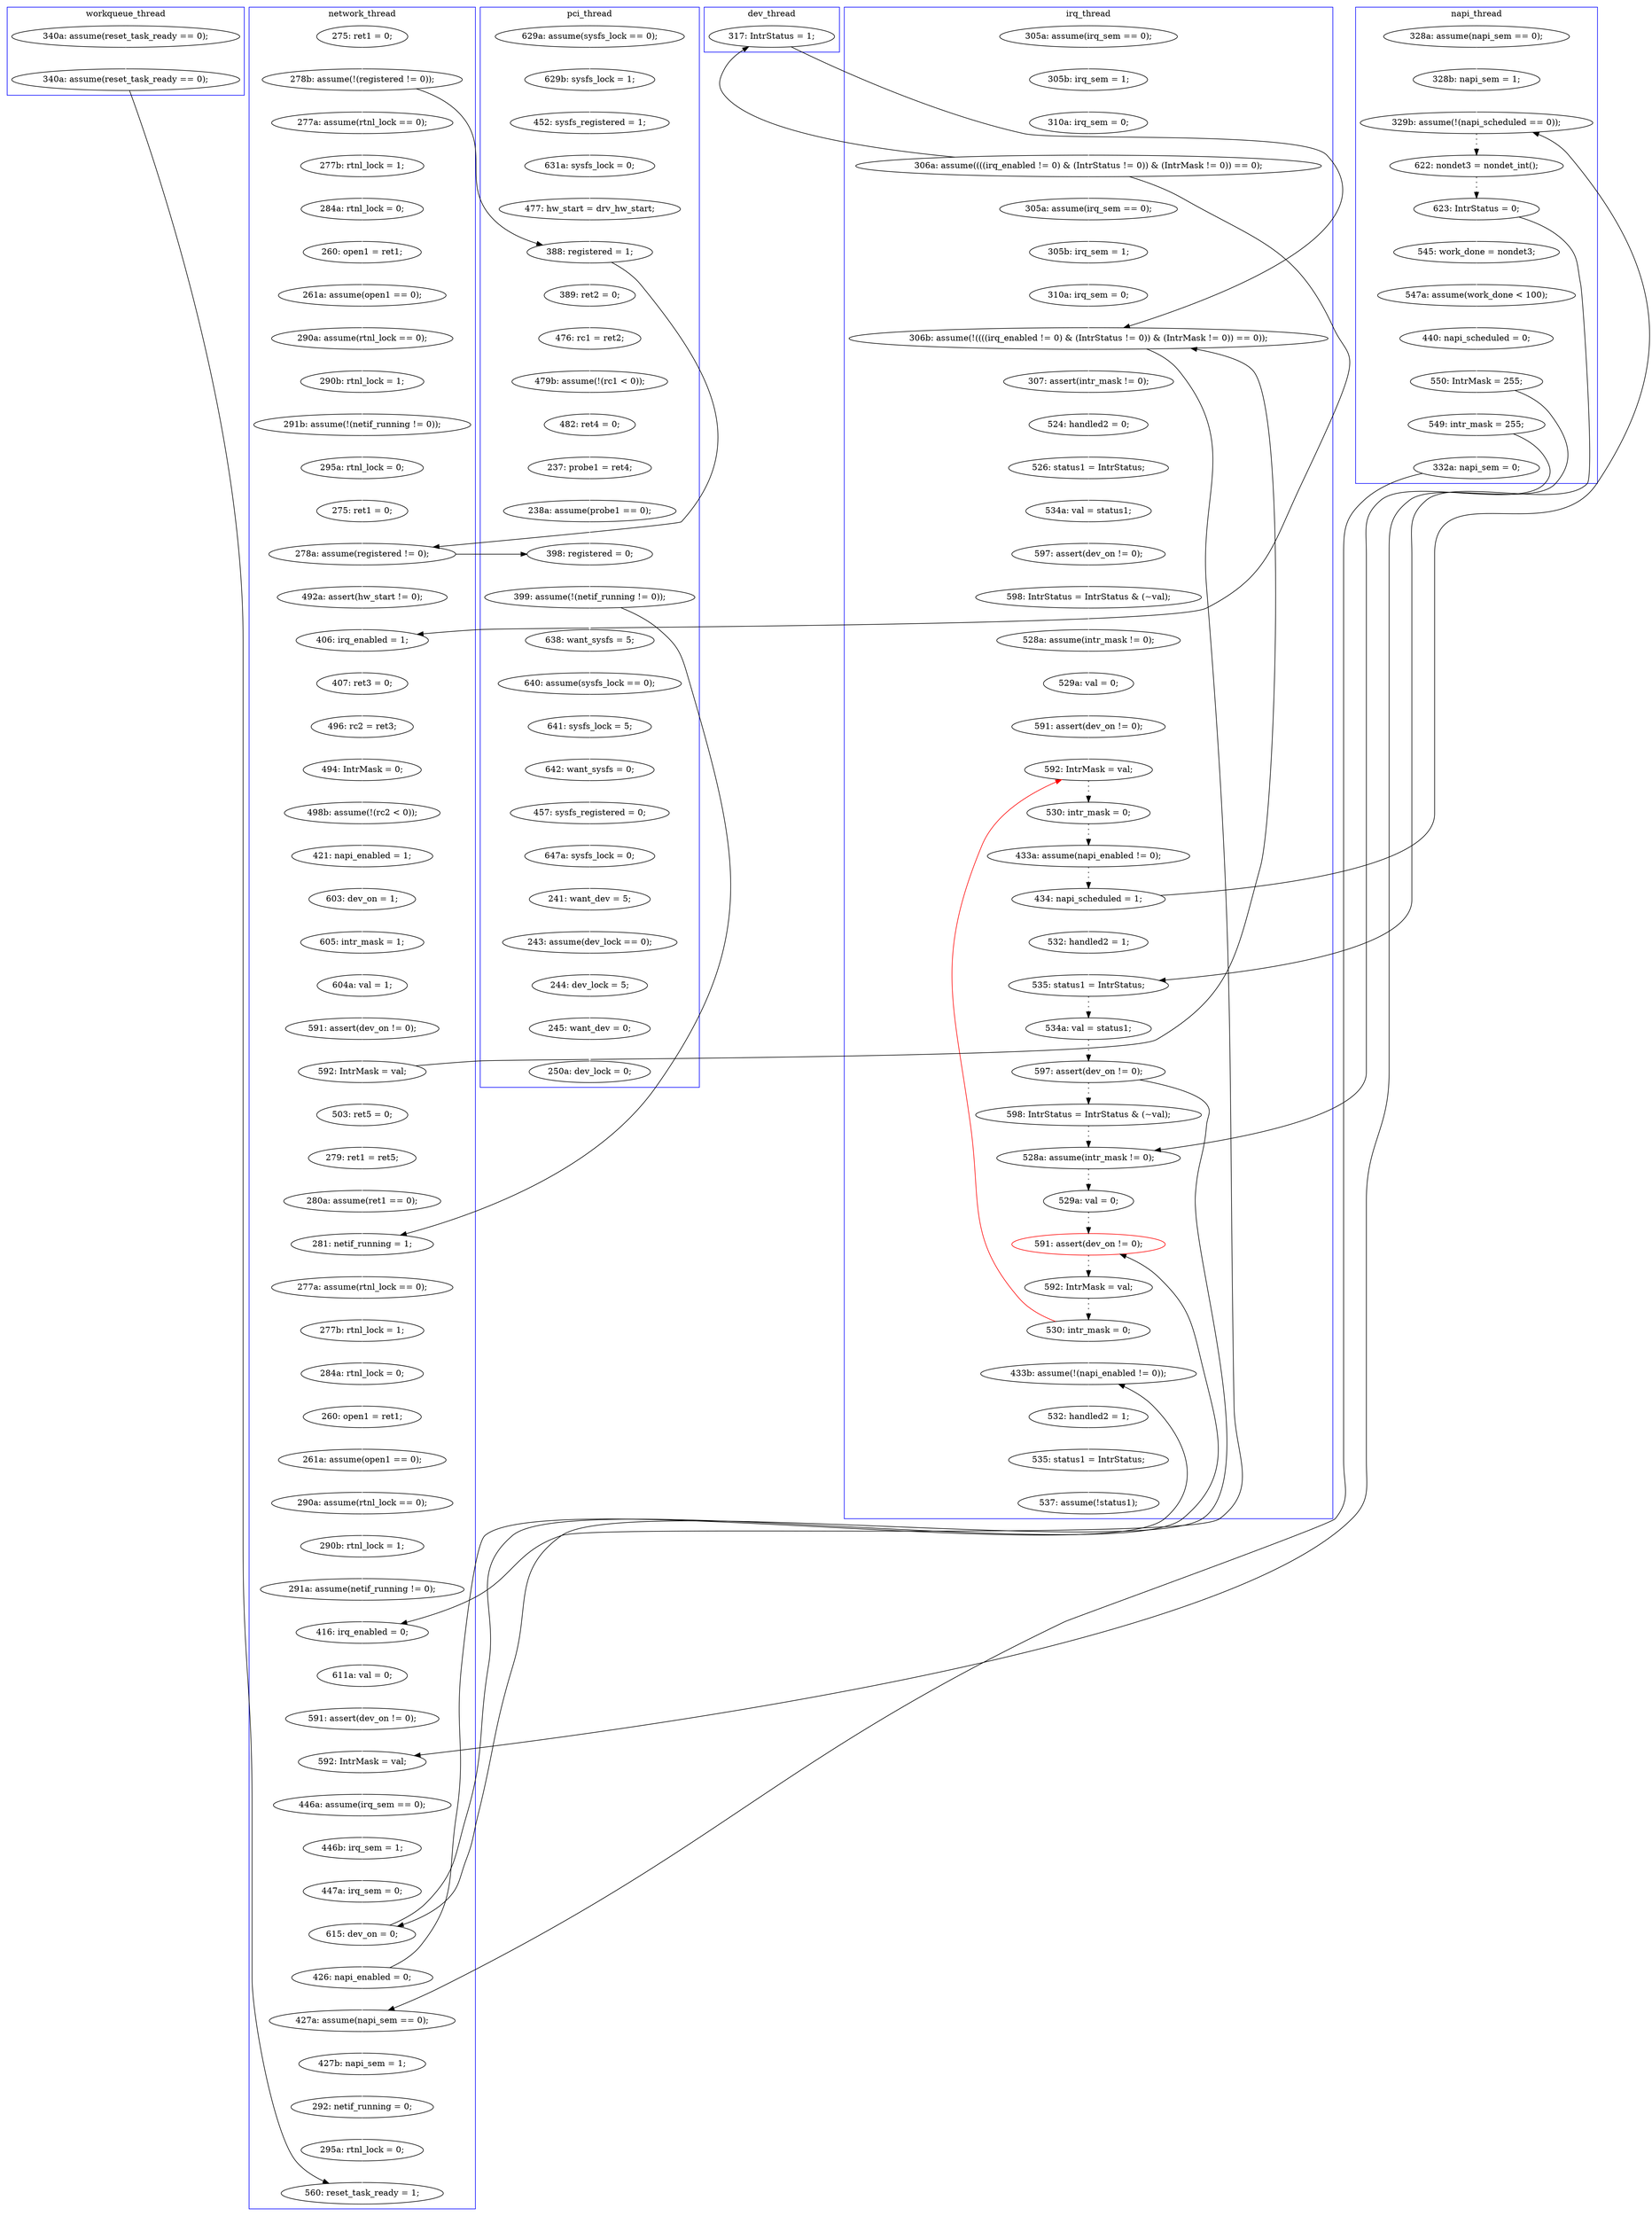 digraph Counterexample {
	191 -> 195 [color = black, style = dotted]
	155 -> 165 [color = white, style = solid]
	300 -> 311 [color = white, style = solid]
	29 -> 85 [color = black, style = solid, constraint = false]
	205 -> 206 [color = white, style = solid]
	85 -> 99 [color = black, style = solid, constraint = false]
	87 -> 97 [color = white, style = solid]
	305 -> 310 [color = white, style = solid]
	167 -> 168 [color = white, style = solid]
	119 -> 132 [color = white, style = solid]
	154 -> 155 [color = white, style = solid]
	247 -> 248 [color = white, style = solid]
	263 -> 264 [color = white, style = solid]
	133 -> 134 [color = white, style = solid]
	230 -> 233 [color = black, style = dotted]
	205 -> 225 [color = black, style = solid, constraint = false]
	128 -> 131 [color = white, style = solid]
	167 -> 243 [color = black, style = solid, constraint = false]
	36 -> 154 [color = white, style = solid]
	269 -> 271 [color = white, style = solid]
	152 -> 153 [color = black, style = solid, constraint = false]
	164 -> 235 [color = white, style = solid]
	188 -> 189 [color = white, style = solid]
	27 -> 29 [color = white, style = solid]
	284 -> 285 [color = white, style = solid]
	73 -> 75 [color = white, style = solid]
	318 -> 319 [color = white, style = solid]
	173 -> 174 [color = white, style = solid]
	127 -> 128 [color = white, style = solid]
	72 -> 73 [color = white, style = solid]
	174 -> 176 [color = white, style = solid]
	136 -> 137 [color = white, style = solid]
	219 -> 292 [color = black, style = solid, constraint = false]
	233 -> 257 [color = black, style = dotted]
	209 -> 212 [color = white, style = solid]
	141 -> 144 [color = white, style = solid]
	206 -> 209 [color = white, style = solid]
	214 -> 264 [color = black, style = solid, constraint = false]
	34 -> 36 [color = white, style = solid]
	281 -> 287 [color = black, style = solid, constraint = false]
	272 -> 276 [color = white, style = solid]
	75 -> 87 [color = white, style = solid]
	131 -> 149 [color = white, style = solid]
	112 -> 114 [color = white, style = solid]
	196 -> 224 [color = white, style = solid]
	250 -> 254 [color = white, style = solid]
	281 -> 290 [color = white, style = solid]
	249 -> 250 [color = white, style = solid]
	66 -> 69 [color = white, style = solid]
	268 -> 269 [color = white, style = solid]
	293 -> 298 [color = white, style = solid]
	99 -> 104 [color = white, style = solid]
	64 -> 65 [color = white, style = solid]
	140 -> 141 [color = white, style = solid]
	224 -> 225 [color = white, style = solid]
	215 -> 219 [color = white, style = solid]
	317 -> 318 [color = white, style = solid]
	292 -> 293 [color = white, style = solid]
	55 -> 58 [color = white, style = solid]
	165 -> 167 [color = white, style = solid]
	180 -> 197 [color = white, style = solid]
	153 -> 156 [color = white, style = solid]
	179 -> 180 [color = white, style = solid]
	236 -> 238 [color = white, style = solid]
	196 -> 197 [color = black, style = solid, constraint = false]
	161 -> 164 [color = white, style = solid]
	254 -> 272 [color = white, style = solid]
	235 -> 236 [color = white, style = solid]
	110 -> 111 [color = white, style = solid]
	215 -> 233 [color = black, style = solid, constraint = false]
	149 -> 152 [color = white, style = solid]
	111 -> 112 [color = white, style = solid]
	152 -> 247 [color = white, style = solid]
	305 -> 189 [color = red, style = solid, constraint = false]
	168 -> 173 [color = white, style = solid]
	105 -> 311 [color = black, style = solid, constraint = false]
	97 -> 99 [color = white, style = solid]
	160 -> 161 [color = white, style = solid]
	63 -> 64 [color = white, style = solid]
	248 -> 249 [color = white, style = solid]
	137 -> 167 [color = black, style = solid, constraint = false]
	44 -> 105 [color = white, style = solid]
	150 -> 167 [color = black, style = solid, constraint = false]
	60 -> 62 [color = white, style = solid]
	257 -> 287 [color = black, style = dotted]
	182 -> 185 [color = white, style = solid]
	85 -> 86 [color = white, style = solid]
	32 -> 33 [color = white, style = solid]
	288 -> 305 [color = black, style = dotted]
	104 -> 110 [color = white, style = solid]
	286 -> 295 [color = white, style = solid]
	225 -> 227 [color = black, style = dotted]
	123 -> 126 [color = white, style = solid]
	116 -> 119 [color = white, style = solid]
	65 -> 66 [color = white, style = solid]
	290 -> 292 [color = white, style = solid]
	287 -> 288 [color = black, style = dotted]
	99 -> 149 [color = black, style = solid, constraint = false]
	144 -> 153 [color = white, style = solid]
	54 -> 55 [color = white, style = solid]
	176 -> 178 [color = white, style = solid]
	137 -> 140 [color = white, style = solid]
	229 -> 230 [color = black, style = dotted]
	156 -> 157 [color = white, style = solid]
	243 -> 261 [color = white, style = solid]
	195 -> 196 [color = black, style = dotted]
	132 -> 133 [color = white, style = solid]
	238 -> 243 [color = white, style = solid]
	114 -> 116 [color = white, style = solid]
	204 -> 205 [color = black, style = dotted]
	62 -> 85 [color = white, style = solid]
	69 -> 72 [color = white, style = solid]
	285 -> 286 [color = white, style = solid]
	36 -> 110 [color = black, style = solid, constraint = false]
	126 -> 127 [color = white, style = solid]
	229 -> 281 [color = black, style = solid, constraint = false]
	157 -> 160 [color = white, style = solid]
	134 -> 136 [color = white, style = solid]
	178 -> 182 [color = white, style = solid]
	227 -> 229 [color = black, style = dotted]
	261 -> 263 [color = white, style = solid]
	185 -> 186 [color = white, style = solid]
	298 -> 300 [color = white, style = solid]
	36 -> 150 [color = black, style = solid, constraint = false]
	186 -> 188 [color = white, style = solid]
	212 -> 214 [color = white, style = solid]
	197 -> 204 [color = black, style = dotted]
	264 -> 268 [color = white, style = solid]
	29 -> 63 [color = white, style = solid]
	58 -> 60 [color = white, style = solid]
	271 -> 281 [color = white, style = solid]
	276 -> 284 [color = white, style = solid]
	86 -> 123 [color = white, style = solid]
	310 -> 317 [color = white, style = solid]
	214 -> 215 [color = white, style = solid]
	189 -> 191 [color = black, style = dotted]
	33 -> 34 [color = white, style = solid]
	290 -> 310 [color = black, style = solid, constraint = false]
	subgraph cluster7 {
		label = dev_thread
		color = blue
		150  [label = "317: IntrStatus = 1;"]
	}
	subgraph cluster5 {
		label = workqueue_thread
		color = blue
		44  [label = "340a: assume(reset_task_ready == 0);"]
		105  [label = "340a: assume(reset_task_ready == 0);"]
	}
	subgraph cluster4 {
		label = napi_thread
		color = blue
		209  [label = "547a: assume(work_done < 100);"]
		219  [label = "332a: napi_sem = 0;"]
		215  [label = "549: intr_mask = 255;"]
		197  [label = "329b: assume(!(napi_scheduled == 0));"]
		212  [label = "440: napi_scheduled = 0;"]
		204  [label = "622: nondet3 = nondet_int();"]
		180  [label = "328b: napi_sem = 1;"]
		205  [label = "623: IntrStatus = 0;"]
		179  [label = "328a: assume(napi_sem == 0);"]
		206  [label = "545: work_done = nondet3;"]
		214  [label = "550: IntrMask = 255;"]
	}
	subgraph cluster1 {
		label = pci_thread
		color = blue
		272  [label = "647a: sysfs_lock = 0;"]
		286  [label = "245: want_dev = 0;"]
		85  [label = "388: registered = 1;"]
		149  [label = "398: registered = 0;"]
		247  [label = "638: want_sysfs = 5;"]
		126  [label = "479b: assume(!(rc1 < 0));"]
		55  [label = "629b: sysfs_lock = 1;"]
		249  [label = "641: sysfs_lock = 5;"]
		60  [label = "631a: sysfs_lock = 0;"]
		58  [label = "452: sysfs_registered = 1;"]
		54  [label = "629a: assume(sysfs_lock == 0);"]
		152  [label = "399: assume(!(netif_running != 0));"]
		276  [label = "241: want_dev = 5;"]
		62  [label = "477: hw_start = drv_hw_start;"]
		295  [label = "250a: dev_lock = 0;"]
		127  [label = "482: ret4 = 0;"]
		254  [label = "457: sysfs_registered = 0;"]
		284  [label = "243: assume(dev_lock == 0);"]
		123  [label = "476: rc1 = ret2;"]
		285  [label = "244: dev_lock = 5;"]
		128  [label = "237: probe1 = ret4;"]
		131  [label = "238a: assume(probe1 == 0);"]
		250  [label = "642: want_sysfs = 0;"]
		248  [label = "640: assume(sysfs_lock == 0);"]
		86  [label = "389: ret2 = 0;"]
	}
	subgraph cluster3 {
		label = irq_thread
		color = blue
		36  [label = "306a: assume((((irq_enabled != 0) & (IntrStatus != 0)) & (IntrMask != 0)) == 0);"]
		288  [label = "592: IntrMask = val;"]
		230  [label = "598: IntrStatus = IntrStatus & (~val);"]
		188  [label = "591: assert(dev_on != 0);"]
		310  [label = "433b: assume(!(napi_enabled != 0));"]
		174  [label = "526: status1 = IntrStatus;"]
		155  [label = "305b: irq_sem = 1;"]
		178  [label = "597: assert(dev_on != 0);"]
		318  [label = "535: status1 = IntrStatus;"]
		305  [label = "530: intr_mask = 0;"]
		189  [label = "592: IntrMask = val;"]
		182  [label = "598: IntrStatus = IntrStatus & (~val);"]
		34  [label = "310a: irq_sem = 0;"]
		229  [label = "597: assert(dev_on != 0);"]
		176  [label = "534a: val = status1;"]
		173  [label = "524: handled2 = 0;"]
		227  [label = "534a: val = status1;"]
		287  [label = "591: assert(dev_on != 0);", color = red]
		224  [label = "532: handled2 = 1;"]
		33  [label = "305b: irq_sem = 1;"]
		165  [label = "310a: irq_sem = 0;"]
		168  [label = "307: assert(intr_mask != 0);"]
		185  [label = "528a: assume(intr_mask != 0);"]
		196  [label = "434: napi_scheduled = 1;"]
		195  [label = "433a: assume(napi_enabled != 0);"]
		319  [label = "537: assume(!status1);"]
		154  [label = "305a: assume(irq_sem == 0);"]
		186  [label = "529a: val = 0;"]
		32  [label = "305a: assume(irq_sem == 0);"]
		317  [label = "532: handled2 = 1;"]
		167  [label = "306b: assume(!((((irq_enabled != 0) & (IntrStatus != 0)) & (IntrMask != 0)) == 0));"]
		225  [label = "535: status1 = IntrStatus;"]
		257  [label = "529a: val = 0;"]
		233  [label = "528a: assume(intr_mask != 0);"]
		191  [label = "530: intr_mask = 0;"]
	}
	subgraph cluster2 {
		label = network_thread
		color = blue
		114  [label = "494: IntrMask = 0;"]
		133  [label = "605: intr_mask = 1;"]
		311  [label = "560: reset_task_ready = 1;"]
		75  [label = "291b: assume(!(netif_running != 0));"]
		264  [label = "592: IntrMask = val;"]
		261  [label = "611a: val = 0;"]
		136  [label = "591: assert(dev_on != 0);"]
		156  [label = "277a: assume(rtnl_lock == 0);"]
		160  [label = "284a: rtnl_lock = 0;"]
		104  [label = "492a: assert(hw_start != 0);"]
		293  [label = "427b: napi_sem = 1;"]
		290  [label = "426: napi_enabled = 0;"]
		144  [label = "280a: assume(ret1 == 0);"]
		271  [label = "447a: irq_sem = 0;"]
		269  [label = "446b: irq_sem = 1;"]
		27  [label = "275: ret1 = 0;"]
		292  [label = "427a: assume(napi_sem == 0);"]
		238  [label = "291a: assume(netif_running != 0);"]
		97  [label = "275: ret1 = 0;"]
		99  [label = "278a: assume(registered != 0);"]
		263  [label = "591: assert(dev_on != 0);"]
		300  [label = "295a: rtnl_lock = 0;"]
		116  [label = "498b: assume(!(rc2 < 0));"]
		161  [label = "260: open1 = ret1;"]
		298  [label = "292: netif_running = 0;"]
		157  [label = "277b: rtnl_lock = 1;"]
		64  [label = "277b: rtnl_lock = 1;"]
		73  [label = "290b: rtnl_lock = 1;"]
		235  [label = "290a: assume(rtnl_lock == 0);"]
		141  [label = "279: ret1 = ret5;"]
		112  [label = "496: rc2 = ret3;"]
		137  [label = "592: IntrMask = val;"]
		66  [label = "260: open1 = ret1;"]
		29  [label = "278b: assume(!(registered != 0));"]
		69  [label = "261a: assume(open1 == 0);"]
		164  [label = "261a: assume(open1 == 0);"]
		132  [label = "603: dev_on = 1;"]
		72  [label = "290a: assume(rtnl_lock == 0);"]
		153  [label = "281: netif_running = 1;"]
		65  [label = "284a: rtnl_lock = 0;"]
		236  [label = "290b: rtnl_lock = 1;"]
		63  [label = "277a: assume(rtnl_lock == 0);"]
		268  [label = "446a: assume(irq_sem == 0);"]
		87  [label = "295a: rtnl_lock = 0;"]
		134  [label = "604a: val = 1;"]
		119  [label = "421: napi_enabled = 1;"]
		110  [label = "406: irq_enabled = 1;"]
		111  [label = "407: ret3 = 0;"]
		281  [label = "615: dev_on = 0;"]
		243  [label = "416: irq_enabled = 0;"]
		140  [label = "503: ret5 = 0;"]
	}
}